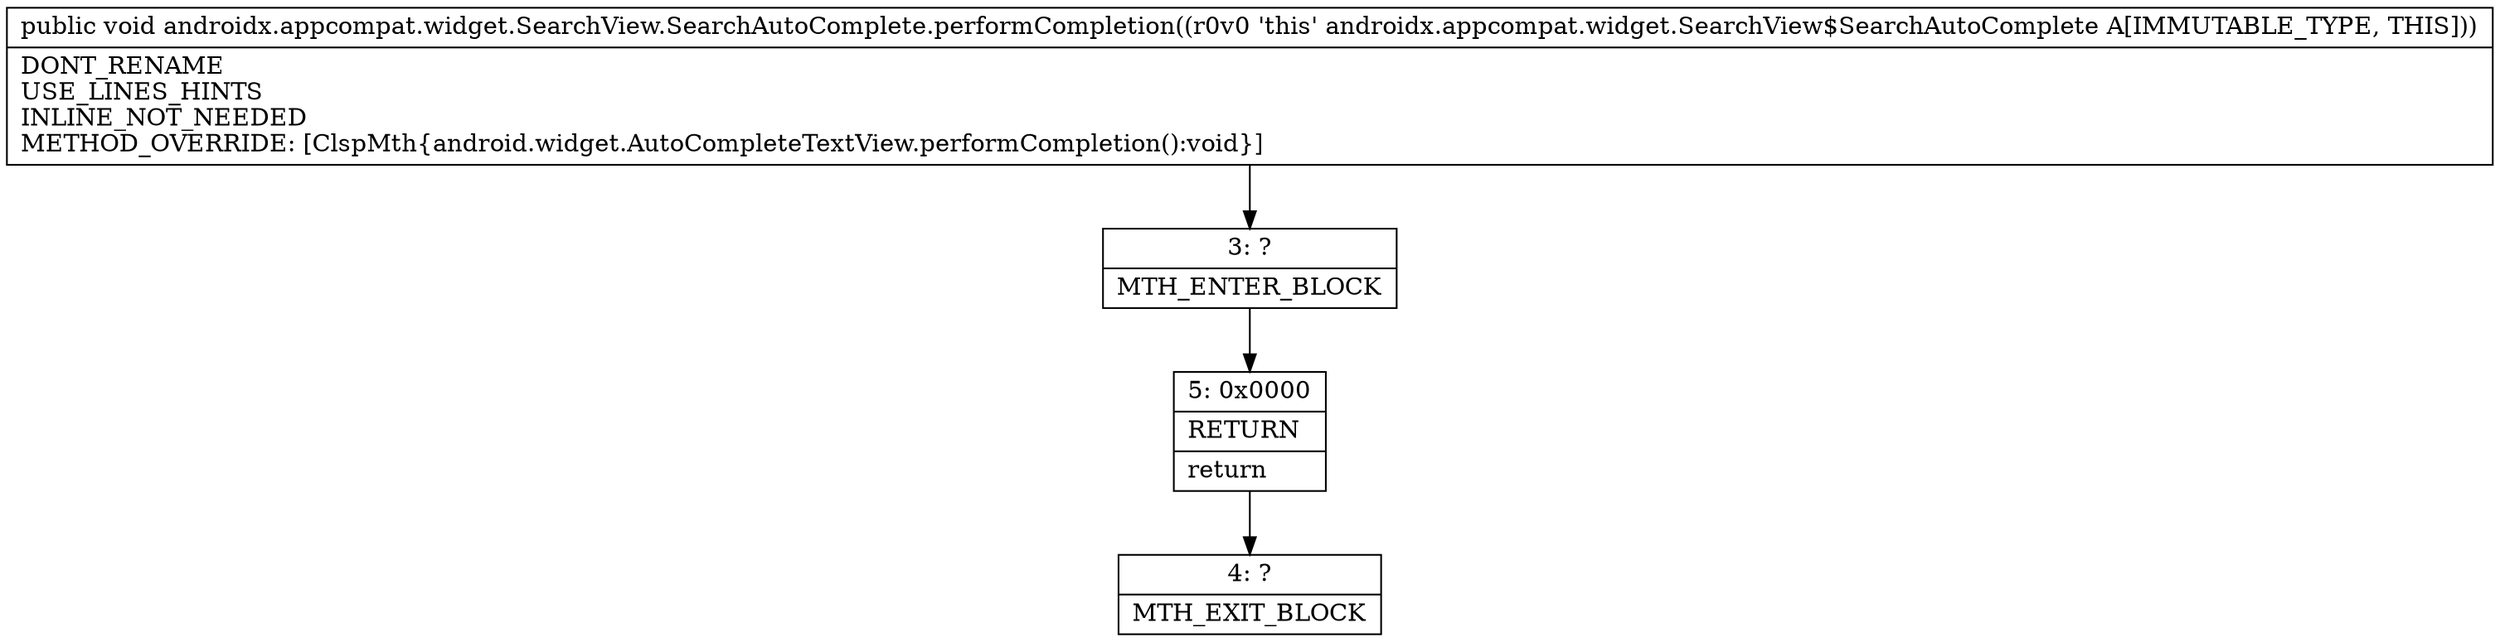digraph "CFG forandroidx.appcompat.widget.SearchView.SearchAutoComplete.performCompletion()V" {
Node_3 [shape=record,label="{3\:\ ?|MTH_ENTER_BLOCK\l}"];
Node_5 [shape=record,label="{5\:\ 0x0000|RETURN\l|return\l}"];
Node_4 [shape=record,label="{4\:\ ?|MTH_EXIT_BLOCK\l}"];
MethodNode[shape=record,label="{public void androidx.appcompat.widget.SearchView.SearchAutoComplete.performCompletion((r0v0 'this' androidx.appcompat.widget.SearchView$SearchAutoComplete A[IMMUTABLE_TYPE, THIS]))  | DONT_RENAME\lUSE_LINES_HINTS\lINLINE_NOT_NEEDED\lMETHOD_OVERRIDE: [ClspMth\{android.widget.AutoCompleteTextView.performCompletion():void\}]\l}"];
MethodNode -> Node_3;Node_3 -> Node_5;
Node_5 -> Node_4;
}

